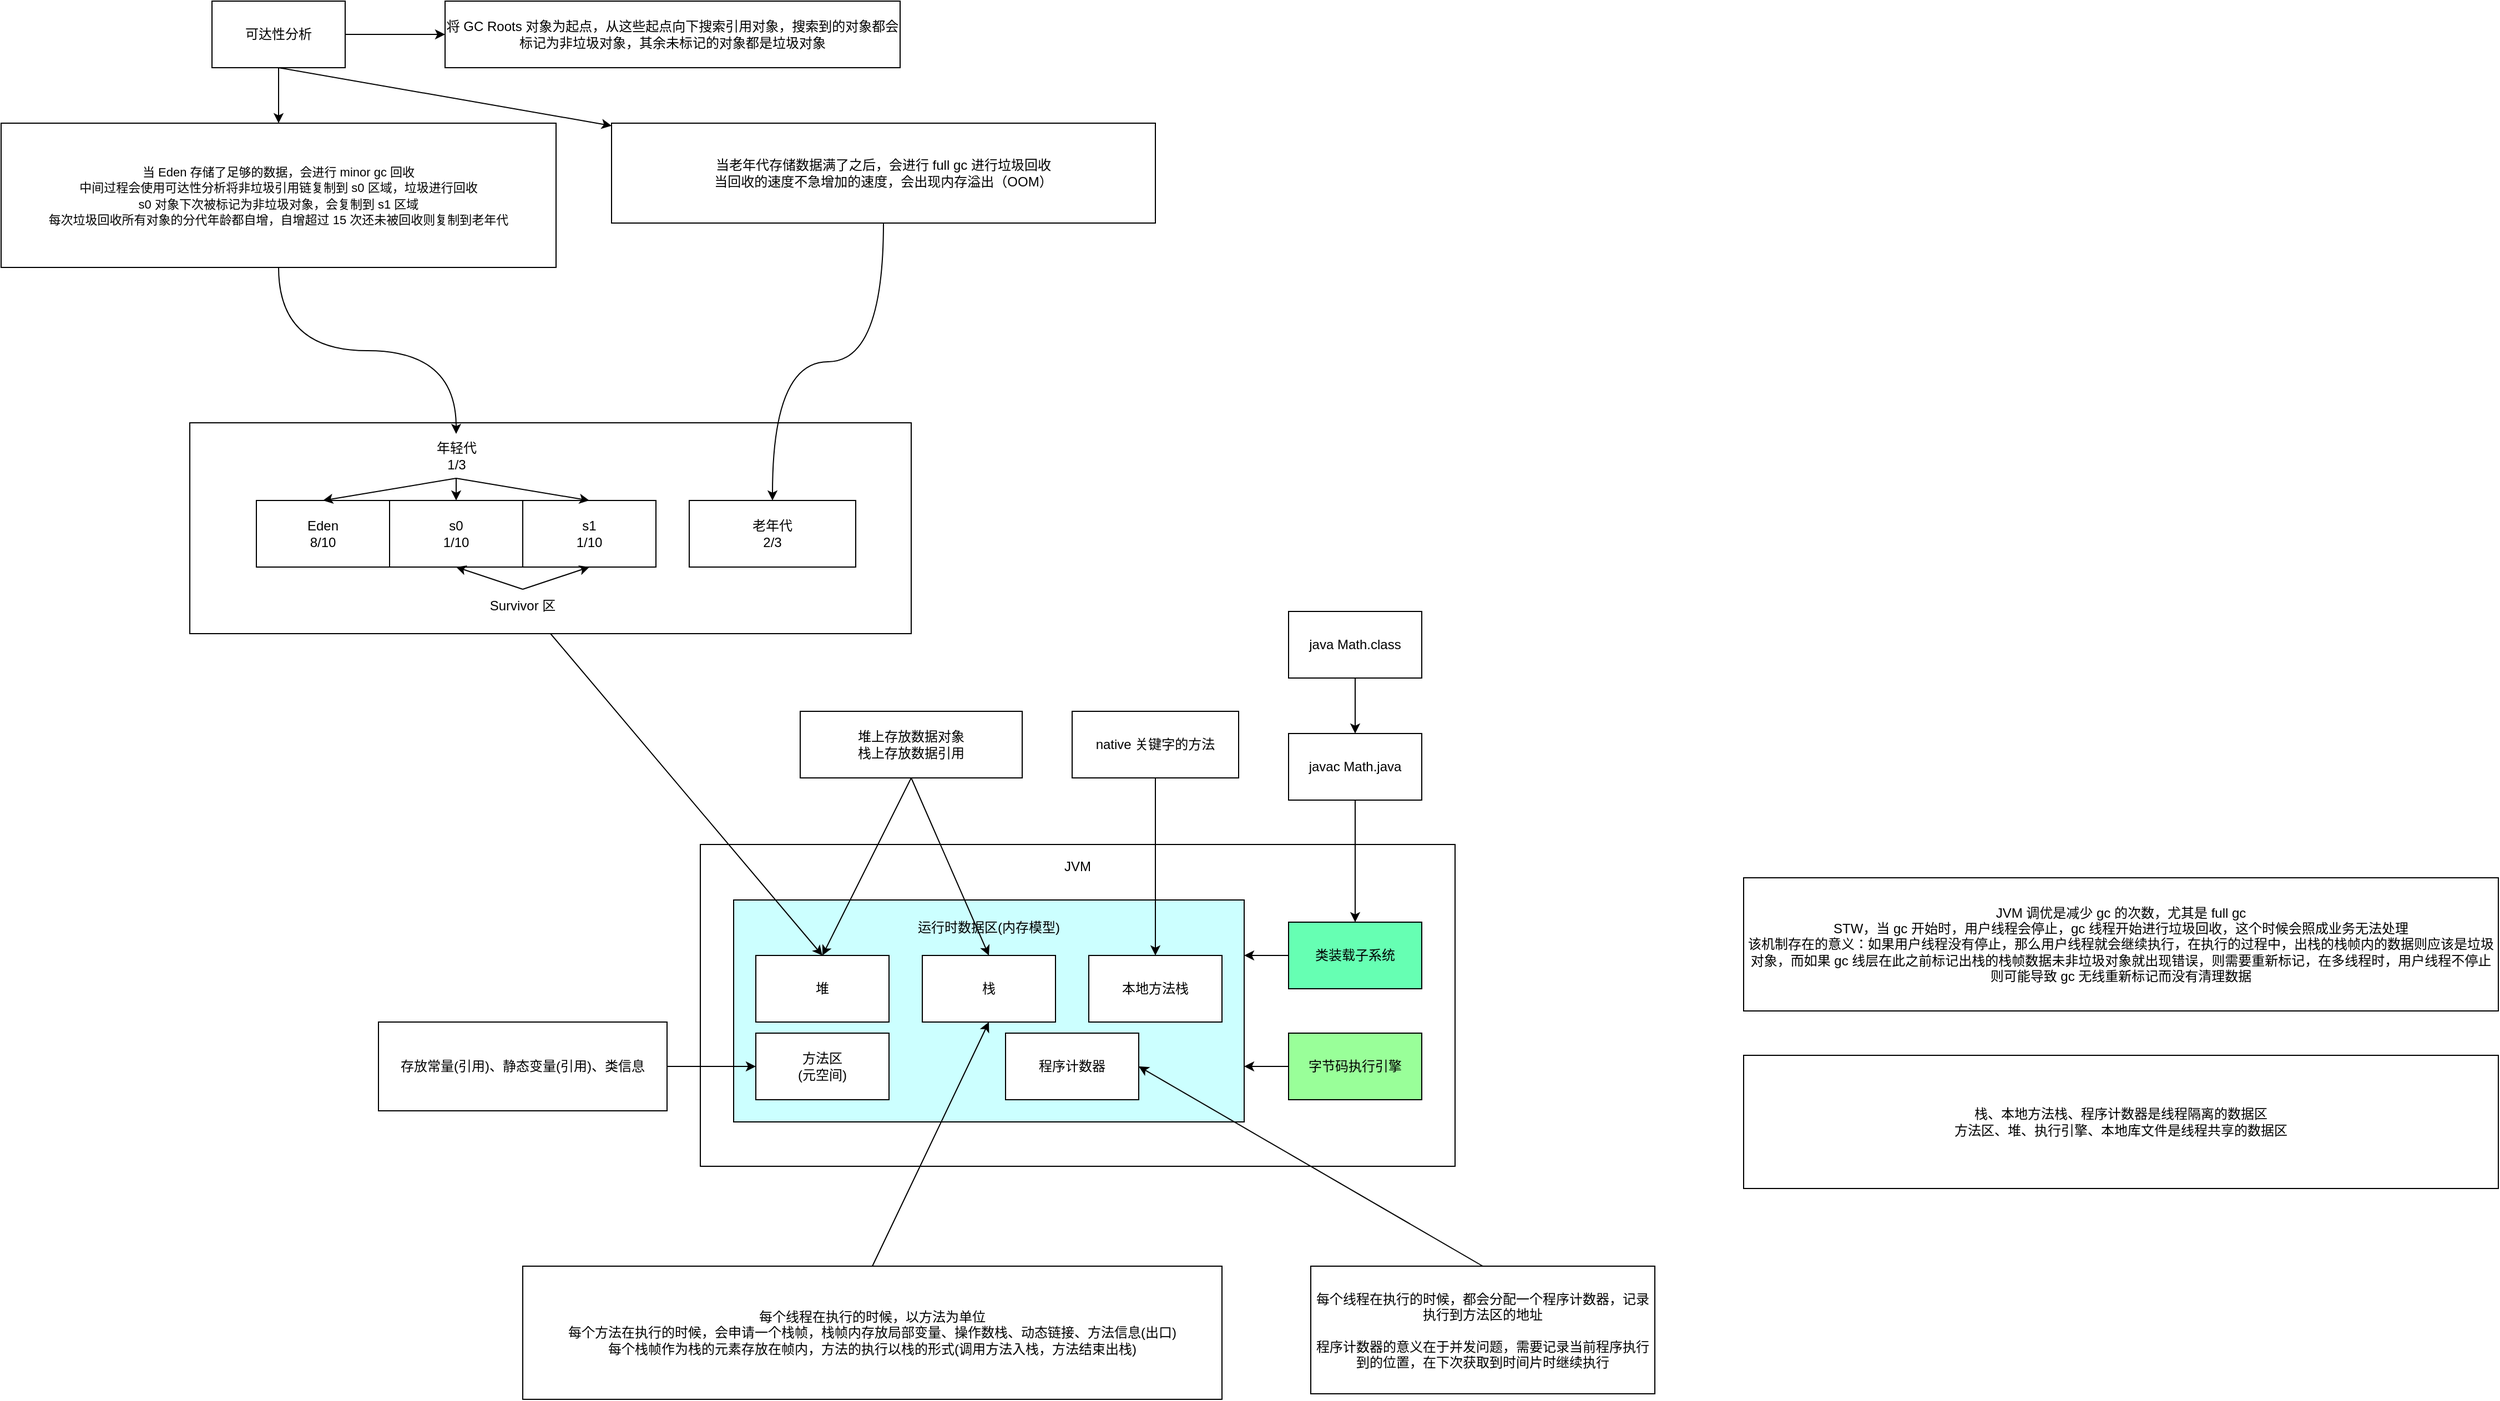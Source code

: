 <mxfile version="14.6.13" type="github" pages="2">
  <diagram id="iXDO6jAIla3Y5226yzrE" name="内存结构">
    <mxGraphModel dx="946" dy="611" grid="1" gridSize="10" guides="1" tooltips="1" connect="1" arrows="1" fold="1" page="1" pageScale="1" pageWidth="3300" pageHeight="4681" math="0" shadow="0">
      <root>
        <mxCell id="0" />
        <mxCell id="1" parent="0" />
        <mxCell id="F1_7sfEC2RjUFfPmMDEk-32" value="" style="rounded=0;whiteSpace=wrap;html=1;fillColor=#FFFFFF;" parent="1" vertex="1">
          <mxGeometry x="800" y="430" width="650" height="190" as="geometry" />
        </mxCell>
        <mxCell id="F1_7sfEC2RjUFfPmMDEk-3" value="" style="rounded=0;whiteSpace=wrap;html=1;" parent="1" vertex="1">
          <mxGeometry x="1260" y="810" width="680" height="290" as="geometry" />
        </mxCell>
        <mxCell id="F1_7sfEC2RjUFfPmMDEk-16" style="edgeStyle=orthogonalEdgeStyle;rounded=0;orthogonalLoop=1;jettySize=auto;html=1;exitX=0.5;exitY=1;exitDx=0;exitDy=0;entryX=0.5;entryY=0;entryDx=0;entryDy=0;" parent="1" source="F1_7sfEC2RjUFfPmMDEk-1" target="F1_7sfEC2RjUFfPmMDEk-13" edge="1">
          <mxGeometry relative="1" as="geometry" />
        </mxCell>
        <mxCell id="F1_7sfEC2RjUFfPmMDEk-1" value="javac Math.java" style="rounded=0;whiteSpace=wrap;html=1;" parent="1" vertex="1">
          <mxGeometry x="1790" y="710" width="120" height="60" as="geometry" />
        </mxCell>
        <mxCell id="F1_7sfEC2RjUFfPmMDEk-26" style="edgeStyle=none;rounded=0;orthogonalLoop=1;jettySize=auto;html=1;exitX=0.5;exitY=1;exitDx=0;exitDy=0;entryX=0.5;entryY=0;entryDx=0;entryDy=0;" parent="1" source="F1_7sfEC2RjUFfPmMDEk-2" target="F1_7sfEC2RjUFfPmMDEk-1" edge="1">
          <mxGeometry relative="1" as="geometry" />
        </mxCell>
        <mxCell id="F1_7sfEC2RjUFfPmMDEk-2" value="java Math.class" style="rounded=0;whiteSpace=wrap;html=1;" parent="1" vertex="1">
          <mxGeometry x="1790" y="600" width="120" height="60" as="geometry" />
        </mxCell>
        <mxCell id="F1_7sfEC2RjUFfPmMDEk-4" value="" style="rounded=0;whiteSpace=wrap;html=1;fillColor=#CCFFFF;" parent="1" vertex="1">
          <mxGeometry x="1290" y="860" width="460" height="200" as="geometry" />
        </mxCell>
        <mxCell id="F1_7sfEC2RjUFfPmMDEk-5" value="运行时数据区(内存模型)" style="text;html=1;strokeColor=none;fillColor=none;align=center;verticalAlign=middle;whiteSpace=wrap;rounded=0;" parent="1" vertex="1">
          <mxGeometry x="1450" y="870" width="140" height="30" as="geometry" />
        </mxCell>
        <mxCell id="F1_7sfEC2RjUFfPmMDEk-6" value="堆" style="rounded=0;whiteSpace=wrap;html=1;" parent="1" vertex="1">
          <mxGeometry x="1310" y="910" width="120" height="60" as="geometry" />
        </mxCell>
        <mxCell id="F1_7sfEC2RjUFfPmMDEk-7" value="方法区&lt;br&gt;(元空间)" style="rounded=0;whiteSpace=wrap;html=1;" parent="1" vertex="1">
          <mxGeometry x="1310" y="980" width="120" height="60" as="geometry" />
        </mxCell>
        <mxCell id="F1_7sfEC2RjUFfPmMDEk-8" value="栈" style="rounded=0;whiteSpace=wrap;html=1;" parent="1" vertex="1">
          <mxGeometry x="1460" y="910" width="120" height="60" as="geometry" />
        </mxCell>
        <mxCell id="F1_7sfEC2RjUFfPmMDEk-9" value="本地方法栈" style="rounded=0;whiteSpace=wrap;html=1;" parent="1" vertex="1">
          <mxGeometry x="1610" y="910" width="120" height="60" as="geometry" />
        </mxCell>
        <mxCell id="F1_7sfEC2RjUFfPmMDEk-10" value="程序计数器" style="rounded=0;whiteSpace=wrap;html=1;" parent="1" vertex="1">
          <mxGeometry x="1535" y="980" width="120" height="60" as="geometry" />
        </mxCell>
        <mxCell id="F1_7sfEC2RjUFfPmMDEk-12" value="JVM" style="text;html=1;strokeColor=none;fillColor=none;align=center;verticalAlign=middle;whiteSpace=wrap;rounded=0;" parent="1" vertex="1">
          <mxGeometry x="1580" y="820" width="40" height="20" as="geometry" />
        </mxCell>
        <mxCell id="F1_7sfEC2RjUFfPmMDEk-17" style="edgeStyle=orthogonalEdgeStyle;rounded=0;orthogonalLoop=1;jettySize=auto;html=1;exitX=0;exitY=0.5;exitDx=0;exitDy=0;entryX=1;entryY=0.25;entryDx=0;entryDy=0;" parent="1" source="F1_7sfEC2RjUFfPmMDEk-13" target="F1_7sfEC2RjUFfPmMDEk-4" edge="1">
          <mxGeometry relative="1" as="geometry" />
        </mxCell>
        <mxCell id="F1_7sfEC2RjUFfPmMDEk-13" value="类装载子系统" style="rounded=0;whiteSpace=wrap;html=1;fillColor=#66FFB3;" parent="1" vertex="1">
          <mxGeometry x="1790" y="880" width="120" height="60" as="geometry" />
        </mxCell>
        <mxCell id="F1_7sfEC2RjUFfPmMDEk-18" style="edgeStyle=orthogonalEdgeStyle;rounded=0;orthogonalLoop=1;jettySize=auto;html=1;exitX=0;exitY=0.5;exitDx=0;exitDy=0;entryX=1;entryY=0.75;entryDx=0;entryDy=0;" parent="1" source="F1_7sfEC2RjUFfPmMDEk-14" target="F1_7sfEC2RjUFfPmMDEk-4" edge="1">
          <mxGeometry relative="1" as="geometry" />
        </mxCell>
        <mxCell id="F1_7sfEC2RjUFfPmMDEk-14" value="字节码执行引擎" style="rounded=0;whiteSpace=wrap;html=1;fillColor=#99FF99;" parent="1" vertex="1">
          <mxGeometry x="1790" y="980" width="120" height="60" as="geometry" />
        </mxCell>
        <mxCell id="F1_7sfEC2RjUFfPmMDEk-20" style="rounded=0;orthogonalLoop=1;jettySize=auto;html=1;exitX=0.5;exitY=0;exitDx=0;exitDy=0;entryX=0.5;entryY=1;entryDx=0;entryDy=0;" parent="1" source="F1_7sfEC2RjUFfPmMDEk-19" target="F1_7sfEC2RjUFfPmMDEk-8" edge="1">
          <mxGeometry relative="1" as="geometry" />
        </mxCell>
        <mxCell id="F1_7sfEC2RjUFfPmMDEk-19" value="每个线程在执行的时候，以方法为单位&lt;br&gt;每个方法在执行的时候，会申请一个栈帧，栈帧内存放局部变量、操作数栈、动态链接、方法信息(出口)&lt;br&gt;每个栈帧作为栈的元素存放在帧内，方法的执行以栈的形式(调用方法入栈，方法结束出栈)" style="rounded=0;whiteSpace=wrap;html=1;fillColor=#FFFFFF;" parent="1" vertex="1">
          <mxGeometry x="1100" y="1190" width="630" height="120" as="geometry" />
        </mxCell>
        <mxCell id="F1_7sfEC2RjUFfPmMDEk-22" style="edgeStyle=none;rounded=0;orthogonalLoop=1;jettySize=auto;html=1;exitX=0.5;exitY=1;exitDx=0;exitDy=0;entryX=0.5;entryY=0;entryDx=0;entryDy=0;" parent="1" source="F1_7sfEC2RjUFfPmMDEk-21" target="F1_7sfEC2RjUFfPmMDEk-6" edge="1">
          <mxGeometry relative="1" as="geometry" />
        </mxCell>
        <mxCell id="F1_7sfEC2RjUFfPmMDEk-23" style="edgeStyle=none;rounded=0;orthogonalLoop=1;jettySize=auto;html=1;exitX=0.5;exitY=1;exitDx=0;exitDy=0;entryX=0.5;entryY=0;entryDx=0;entryDy=0;" parent="1" source="F1_7sfEC2RjUFfPmMDEk-21" target="F1_7sfEC2RjUFfPmMDEk-8" edge="1">
          <mxGeometry relative="1" as="geometry" />
        </mxCell>
        <mxCell id="F1_7sfEC2RjUFfPmMDEk-21" value="堆上存放数据对象&lt;br&gt;栈上存放数据引用" style="rounded=0;whiteSpace=wrap;html=1;fillColor=#FFFFFF;" parent="1" vertex="1">
          <mxGeometry x="1350" y="690" width="200" height="60" as="geometry" />
        </mxCell>
        <mxCell id="F1_7sfEC2RjUFfPmMDEk-27" style="edgeStyle=none;rounded=0;orthogonalLoop=1;jettySize=auto;html=1;exitX=0.5;exitY=0;exitDx=0;exitDy=0;entryX=1;entryY=0.5;entryDx=0;entryDy=0;" parent="1" source="F1_7sfEC2RjUFfPmMDEk-24" target="F1_7sfEC2RjUFfPmMDEk-10" edge="1">
          <mxGeometry relative="1" as="geometry" />
        </mxCell>
        <mxCell id="F1_7sfEC2RjUFfPmMDEk-24" value="每个线程在执行的时候，都会分配一个程序计数器，记录执行到方法区的地址&lt;br&gt;&lt;br&gt;程序计数器的意义在于并发问题，需要记录当前程序执行到的位置，在下次获取到时间片时继续执行" style="rounded=0;whiteSpace=wrap;html=1;fillColor=#FFFFFF;" parent="1" vertex="1">
          <mxGeometry x="1810" y="1190" width="310" height="115" as="geometry" />
        </mxCell>
        <mxCell id="F1_7sfEC2RjUFfPmMDEk-29" style="edgeStyle=none;rounded=0;orthogonalLoop=1;jettySize=auto;html=1;exitX=1;exitY=0.5;exitDx=0;exitDy=0;entryX=0;entryY=0.5;entryDx=0;entryDy=0;" parent="1" source="F1_7sfEC2RjUFfPmMDEk-28" target="F1_7sfEC2RjUFfPmMDEk-7" edge="1">
          <mxGeometry relative="1" as="geometry" />
        </mxCell>
        <mxCell id="F1_7sfEC2RjUFfPmMDEk-28" value="存放常量(引用)、静态变量(引用)、类信息" style="rounded=0;whiteSpace=wrap;html=1;fillColor=#FFFFFF;" parent="1" vertex="1">
          <mxGeometry x="970" y="970" width="260" height="80" as="geometry" />
        </mxCell>
        <mxCell id="F1_7sfEC2RjUFfPmMDEk-31" style="edgeStyle=none;rounded=0;orthogonalLoop=1;jettySize=auto;html=1;exitX=0.5;exitY=1;exitDx=0;exitDy=0;" parent="1" source="F1_7sfEC2RjUFfPmMDEk-30" target="F1_7sfEC2RjUFfPmMDEk-9" edge="1">
          <mxGeometry relative="1" as="geometry" />
        </mxCell>
        <mxCell id="F1_7sfEC2RjUFfPmMDEk-30" value="native 关键字的方法" style="rounded=0;whiteSpace=wrap;html=1;fillColor=#FFFFFF;" parent="1" vertex="1">
          <mxGeometry x="1595" y="690" width="150" height="60" as="geometry" />
        </mxCell>
        <mxCell id="F1_7sfEC2RjUFfPmMDEk-46" style="edgeStyle=none;rounded=0;orthogonalLoop=1;jettySize=auto;html=1;exitX=0.5;exitY=1;exitDx=0;exitDy=0;entryX=0.5;entryY=0;entryDx=0;entryDy=0;" parent="1" source="F1_7sfEC2RjUFfPmMDEk-32" target="F1_7sfEC2RjUFfPmMDEk-6" edge="1">
          <mxGeometry relative="1" as="geometry" />
        </mxCell>
        <mxCell id="F1_7sfEC2RjUFfPmMDEk-33" value="Eden&lt;br&gt;8/10" style="rounded=0;whiteSpace=wrap;html=1;fillColor=#FFFFFF;" parent="1" vertex="1">
          <mxGeometry x="860" y="500" width="120" height="60" as="geometry" />
        </mxCell>
        <mxCell id="F1_7sfEC2RjUFfPmMDEk-34" value="s0&lt;br&gt;1/10" style="rounded=0;whiteSpace=wrap;html=1;fillColor=#FFFFFF;" parent="1" vertex="1">
          <mxGeometry x="980" y="500" width="120" height="60" as="geometry" />
        </mxCell>
        <mxCell id="F1_7sfEC2RjUFfPmMDEk-35" value="s1&lt;br&gt;1/10" style="rounded=0;whiteSpace=wrap;html=1;fillColor=#FFFFFF;" parent="1" vertex="1">
          <mxGeometry x="1100" y="500" width="120" height="60" as="geometry" />
        </mxCell>
        <mxCell id="F1_7sfEC2RjUFfPmMDEk-36" value="老年代&lt;br&gt;2/3" style="rounded=0;whiteSpace=wrap;html=1;fillColor=#FFFFFF;" parent="1" vertex="1">
          <mxGeometry x="1250" y="500" width="150" height="60" as="geometry" />
        </mxCell>
        <mxCell id="F1_7sfEC2RjUFfPmMDEk-39" style="edgeStyle=none;rounded=0;orthogonalLoop=1;jettySize=auto;html=1;exitX=0.5;exitY=1;exitDx=0;exitDy=0;entryX=0.5;entryY=0;entryDx=0;entryDy=0;" parent="1" source="F1_7sfEC2RjUFfPmMDEk-37" target="F1_7sfEC2RjUFfPmMDEk-33" edge="1">
          <mxGeometry relative="1" as="geometry" />
        </mxCell>
        <mxCell id="F1_7sfEC2RjUFfPmMDEk-40" style="edgeStyle=none;rounded=0;orthogonalLoop=1;jettySize=auto;html=1;exitX=0.5;exitY=1;exitDx=0;exitDy=0;entryX=0.5;entryY=0;entryDx=0;entryDy=0;" parent="1" source="F1_7sfEC2RjUFfPmMDEk-37" target="F1_7sfEC2RjUFfPmMDEk-34" edge="1">
          <mxGeometry relative="1" as="geometry" />
        </mxCell>
        <mxCell id="F1_7sfEC2RjUFfPmMDEk-41" style="edgeStyle=none;rounded=0;orthogonalLoop=1;jettySize=auto;html=1;exitX=0.5;exitY=1;exitDx=0;exitDy=0;entryX=0.5;entryY=0;entryDx=0;entryDy=0;" parent="1" source="F1_7sfEC2RjUFfPmMDEk-37" target="F1_7sfEC2RjUFfPmMDEk-35" edge="1">
          <mxGeometry relative="1" as="geometry" />
        </mxCell>
        <mxCell id="F1_7sfEC2RjUFfPmMDEk-37" value="年轻代&lt;br&gt;1/3" style="text;html=1;strokeColor=none;fillColor=none;align=center;verticalAlign=middle;whiteSpace=wrap;rounded=0;" parent="1" vertex="1">
          <mxGeometry x="1012.5" y="440" width="55" height="40" as="geometry" />
        </mxCell>
        <mxCell id="F1_7sfEC2RjUFfPmMDEk-44" style="edgeStyle=none;rounded=0;orthogonalLoop=1;jettySize=auto;html=1;exitX=0.5;exitY=0;exitDx=0;exitDy=0;entryX=0.5;entryY=1;entryDx=0;entryDy=0;" parent="1" source="F1_7sfEC2RjUFfPmMDEk-42" target="F1_7sfEC2RjUFfPmMDEk-35" edge="1">
          <mxGeometry relative="1" as="geometry" />
        </mxCell>
        <mxCell id="F1_7sfEC2RjUFfPmMDEk-45" style="edgeStyle=none;rounded=0;orthogonalLoop=1;jettySize=auto;html=1;exitX=0.5;exitY=0;exitDx=0;exitDy=0;entryX=0.5;entryY=1;entryDx=0;entryDy=0;" parent="1" source="F1_7sfEC2RjUFfPmMDEk-42" target="F1_7sfEC2RjUFfPmMDEk-34" edge="1">
          <mxGeometry relative="1" as="geometry" />
        </mxCell>
        <mxCell id="F1_7sfEC2RjUFfPmMDEk-42" value="Survivor 区" style="text;html=1;strokeColor=none;fillColor=none;align=center;verticalAlign=middle;whiteSpace=wrap;rounded=0;" parent="1" vertex="1">
          <mxGeometry x="1065" y="580" width="70" height="30" as="geometry" />
        </mxCell>
        <mxCell id="6eLPjGBDULsrqhj8GLS7-3" style="edgeStyle=orthogonalEdgeStyle;curved=1;rounded=0;orthogonalLoop=1;jettySize=auto;html=1;exitX=0.5;exitY=1;exitDx=0;exitDy=0;" parent="1" source="6eLPjGBDULsrqhj8GLS7-2" target="F1_7sfEC2RjUFfPmMDEk-37" edge="1">
          <mxGeometry relative="1" as="geometry" />
        </mxCell>
        <mxCell id="6eLPjGBDULsrqhj8GLS7-2" value="&lt;span style=&quot;font-size: 11px ; background-color: rgb(255 , 255 , 255)&quot;&gt;当 Eden 存储了足够的数据，会进行 minor gc 回收&lt;/span&gt;&lt;br style=&quot;font-size: 11px&quot;&gt;&lt;span style=&quot;font-size: 11px ; background-color: rgb(255 , 255 , 255)&quot;&gt;中间过程会使用可达性分析将非垃圾引用链复制到 s0 区域，垃圾进行回收&lt;/span&gt;&lt;br style=&quot;font-size: 11px&quot;&gt;&lt;span style=&quot;font-size: 11px ; background-color: rgb(255 , 255 , 255)&quot;&gt;s0 对象下次被标记为非垃圾对象，会复制到 s1 区域&lt;/span&gt;&lt;br style=&quot;font-size: 11px&quot;&gt;&lt;span style=&quot;font-size: 11px ; background-color: rgb(255 , 255 , 255)&quot;&gt;每次垃圾回收所有对象的分代年龄都自增，自增超过 15 次还未被回收则复制到老年代&lt;/span&gt;" style="rounded=0;whiteSpace=wrap;html=1;" parent="1" vertex="1">
          <mxGeometry x="630" y="160" width="500" height="130" as="geometry" />
        </mxCell>
        <mxCell id="6eLPjGBDULsrqhj8GLS7-5" style="edgeStyle=orthogonalEdgeStyle;curved=1;rounded=0;orthogonalLoop=1;jettySize=auto;html=1;exitX=0.5;exitY=1;exitDx=0;exitDy=0;" parent="1" source="6eLPjGBDULsrqhj8GLS7-4" target="F1_7sfEC2RjUFfPmMDEk-36" edge="1">
          <mxGeometry relative="1" as="geometry" />
        </mxCell>
        <mxCell id="6eLPjGBDULsrqhj8GLS7-4" value="当老年代存储数据满了之后，会进行 full gc 进行垃圾回收&lt;br&gt;当回收的速度不急增加的速度，会出现内存溢出（OOM）" style="rounded=0;whiteSpace=wrap;html=1;" parent="1" vertex="1">
          <mxGeometry x="1180" y="160" width="490" height="90" as="geometry" />
        </mxCell>
        <mxCell id="6eLPjGBDULsrqhj8GLS7-6" style="rounded=0;orthogonalLoop=1;jettySize=auto;html=1;exitX=1;exitY=0.5;exitDx=0;exitDy=0;entryX=0;entryY=0.5;entryDx=0;entryDy=0;" parent="1" source="6eLPjGBDULsrqhj8GLS7-7" target="6eLPjGBDULsrqhj8GLS7-8" edge="1">
          <mxGeometry relative="1" as="geometry" />
        </mxCell>
        <mxCell id="6eLPjGBDULsrqhj8GLS7-9" style="edgeStyle=orthogonalEdgeStyle;curved=1;rounded=0;orthogonalLoop=1;jettySize=auto;html=1;exitX=0.5;exitY=1;exitDx=0;exitDy=0;entryX=0.5;entryY=0;entryDx=0;entryDy=0;" parent="1" source="6eLPjGBDULsrqhj8GLS7-7" target="6eLPjGBDULsrqhj8GLS7-2" edge="1">
          <mxGeometry relative="1" as="geometry" />
        </mxCell>
        <mxCell id="6eLPjGBDULsrqhj8GLS7-10" style="rounded=0;orthogonalLoop=1;jettySize=auto;html=1;exitX=0.5;exitY=1;exitDx=0;exitDy=0;" parent="1" source="6eLPjGBDULsrqhj8GLS7-7" target="6eLPjGBDULsrqhj8GLS7-4" edge="1">
          <mxGeometry relative="1" as="geometry" />
        </mxCell>
        <mxCell id="6eLPjGBDULsrqhj8GLS7-7" value="可达性分析" style="rounded=0;whiteSpace=wrap;html=1;fillColor=#FFFFFF;" parent="1" vertex="1">
          <mxGeometry x="820" y="50" width="120" height="60" as="geometry" />
        </mxCell>
        <mxCell id="6eLPjGBDULsrqhj8GLS7-8" value="将 GC Roots 对象为起点，从这些起点向下搜索引用对象，搜索到的对象都会标记为非垃圾对象，其余未标记的对象都是垃圾对象" style="rounded=0;whiteSpace=wrap;html=1;fillColor=#FFFFFF;" parent="1" vertex="1">
          <mxGeometry x="1030" y="50" width="410" height="60" as="geometry" />
        </mxCell>
        <mxCell id="6eLPjGBDULsrqhj8GLS7-11" value="JVM 调优是减少 gc 的次数，尤其是 full gc&lt;br&gt;STW，当 gc 开始时，用户线程会停止，gc 线程开始进行垃圾回收，这个时候会照成业务无法处理&lt;br&gt;该机制存在的意义：如果用户线程没有停止，那么用户线程就会继续执行，在执行的过程中，出栈的栈帧内的数据则应该是垃圾对象，而如果 gc 线层在此之前标记出栈的栈帧数据未非垃圾对象就出现错误，则需要重新标记，在多线程时，用户线程不停止则可能导致 gc 无线重新标记而没有清理数据" style="rounded=0;whiteSpace=wrap;html=1;" parent="1" vertex="1">
          <mxGeometry x="2200" y="840" width="680" height="120" as="geometry" />
        </mxCell>
        <mxCell id="tgfB3nN2-oGck-NGAVLJ-1" value="栈、本地方法栈、程序计数器是线程隔离的数据区&lt;br&gt;方法区、堆、执行引擎、本地库文件是线程共享的数据区" style="rounded=0;whiteSpace=wrap;html=1;" vertex="1" parent="1">
          <mxGeometry x="2200" y="1000" width="680" height="120" as="geometry" />
        </mxCell>
      </root>
    </mxGraphModel>
  </diagram>
  <diagram id="SYfllcO2OVrVdVDJzz3P" name="垃圾收集器">
    <mxGraphModel dx="907" dy="1152" grid="1" gridSize="10" guides="1" tooltips="1" connect="1" arrows="1" fold="1" page="1" pageScale="1" pageWidth="3300" pageHeight="4681" math="0" shadow="0">
      <root>
        <mxCell id="3DsW1-FtTBoWucF77_-t-0" />
        <mxCell id="3DsW1-FtTBoWucF77_-t-1" parent="3DsW1-FtTBoWucF77_-t-0" />
        <mxCell id="4ajyqlWD8BumoEpYcGuu-10" value="" style="endArrow=classic;html=1;" edge="1" parent="3DsW1-FtTBoWucF77_-t-1">
          <mxGeometry width="50" height="50" relative="1" as="geometry">
            <mxPoint x="360" y="420" as="sourcePoint" />
            <mxPoint x="1403" y="420" as="targetPoint" />
          </mxGeometry>
        </mxCell>
        <mxCell id="4ajyqlWD8BumoEpYcGuu-14" style="edgeStyle=none;rounded=0;orthogonalLoop=1;jettySize=auto;html=1;exitX=0.5;exitY=1;exitDx=0;exitDy=0;entryX=0.5;entryY=0;entryDx=0;entryDy=0;endArrow=none;endFill=0;" edge="1" parent="3DsW1-FtTBoWucF77_-t-1" source="4ajyqlWD8BumoEpYcGuu-0" target="4ajyqlWD8BumoEpYcGuu-3">
          <mxGeometry relative="1" as="geometry" />
        </mxCell>
        <mxCell id="4ajyqlWD8BumoEpYcGuu-16" style="edgeStyle=none;rounded=0;orthogonalLoop=1;jettySize=auto;html=1;exitX=0.5;exitY=1;exitDx=0;exitDy=0;entryX=0.5;entryY=0;entryDx=0;entryDy=0;endArrow=none;endFill=0;" edge="1" parent="3DsW1-FtTBoWucF77_-t-1" source="4ajyqlWD8BumoEpYcGuu-0" target="4ajyqlWD8BumoEpYcGuu-2">
          <mxGeometry relative="1" as="geometry" />
        </mxCell>
        <mxCell id="4ajyqlWD8BumoEpYcGuu-0" value="ParNew" style="rounded=0;whiteSpace=wrap;html=1;fillColor=#d5e8d4;strokeColor=#82b366;" vertex="1" parent="3DsW1-FtTBoWucF77_-t-1">
          <mxGeometry x="400" y="360" width="120" height="40" as="geometry" />
        </mxCell>
        <mxCell id="4ajyqlWD8BumoEpYcGuu-15" style="edgeStyle=none;rounded=0;orthogonalLoop=1;jettySize=auto;html=1;exitX=0.5;exitY=1;exitDx=0;exitDy=0;entryX=0.5;entryY=0;entryDx=0;entryDy=0;endArrow=none;endFill=0;" edge="1" parent="3DsW1-FtTBoWucF77_-t-1" source="4ajyqlWD8BumoEpYcGuu-1" target="4ajyqlWD8BumoEpYcGuu-2">
          <mxGeometry relative="1" as="geometry" />
        </mxCell>
        <mxCell id="4ajyqlWD8BumoEpYcGuu-17" style="edgeStyle=none;rounded=0;orthogonalLoop=1;jettySize=auto;html=1;exitX=0.5;exitY=1;exitDx=0;exitDy=0;endArrow=none;endFill=0;" edge="1" parent="3DsW1-FtTBoWucF77_-t-1" source="4ajyqlWD8BumoEpYcGuu-1">
          <mxGeometry relative="1" as="geometry">
            <mxPoint x="620" y="440" as="targetPoint" />
          </mxGeometry>
        </mxCell>
        <mxCell id="4ajyqlWD8BumoEpYcGuu-1" value="Serial" style="rounded=0;whiteSpace=wrap;html=1;fillColor=#dae8fc;strokeColor=#6c8ebf;" vertex="1" parent="3DsW1-FtTBoWucF77_-t-1">
          <mxGeometry x="560" y="360" width="120" height="40" as="geometry" />
        </mxCell>
        <mxCell id="4ajyqlWD8BumoEpYcGuu-2" value="CMS" style="rounded=0;whiteSpace=wrap;html=1;fillColor=#d5e8d4;strokeColor=#82b366;" vertex="1" parent="3DsW1-FtTBoWucF77_-t-1">
          <mxGeometry x="400" y="440" width="120" height="40" as="geometry" />
        </mxCell>
        <mxCell id="4ajyqlWD8BumoEpYcGuu-18" style="edgeStyle=none;rounded=0;orthogonalLoop=1;jettySize=auto;html=1;exitX=0.5;exitY=0;exitDx=0;exitDy=0;entryX=0.5;entryY=1;entryDx=0;entryDy=0;endArrow=none;endFill=0;" edge="1" parent="3DsW1-FtTBoWucF77_-t-1" source="4ajyqlWD8BumoEpYcGuu-3" target="4ajyqlWD8BumoEpYcGuu-4">
          <mxGeometry relative="1" as="geometry" />
        </mxCell>
        <mxCell id="4ajyqlWD8BumoEpYcGuu-3" value="Serial Old" style="rounded=0;whiteSpace=wrap;html=1;fillColor=#dae8fc;strokeColor=#6c8ebf;" vertex="1" parent="3DsW1-FtTBoWucF77_-t-1">
          <mxGeometry x="560" y="440" width="120" height="40" as="geometry" />
        </mxCell>
        <mxCell id="4ajyqlWD8BumoEpYcGuu-19" style="edgeStyle=none;rounded=0;orthogonalLoop=1;jettySize=auto;html=1;exitX=0.5;exitY=1;exitDx=0;exitDy=0;entryX=0.5;entryY=0;entryDx=0;entryDy=0;endArrow=none;endFill=0;" edge="1" parent="3DsW1-FtTBoWucF77_-t-1" source="4ajyqlWD8BumoEpYcGuu-4" target="4ajyqlWD8BumoEpYcGuu-5">
          <mxGeometry relative="1" as="geometry" />
        </mxCell>
        <mxCell id="4ajyqlWD8BumoEpYcGuu-4" value="Parallel" style="rounded=0;whiteSpace=wrap;html=1;fillColor=#f8cecc;strokeColor=#b85450;" vertex="1" parent="3DsW1-FtTBoWucF77_-t-1">
          <mxGeometry x="720" y="360" width="120" height="40" as="geometry" />
        </mxCell>
        <mxCell id="4ajyqlWD8BumoEpYcGuu-5" value="Parallel Old" style="rounded=0;whiteSpace=wrap;html=1;fillColor=#f8cecc;strokeColor=#b85450;" vertex="1" parent="3DsW1-FtTBoWucF77_-t-1">
          <mxGeometry x="720" y="440" width="120" height="40" as="geometry" />
        </mxCell>
        <mxCell id="4ajyqlWD8BumoEpYcGuu-6" value="G1" style="rounded=0;whiteSpace=wrap;html=1;fillColor=#fff2cc;strokeColor=#d6b656;" vertex="1" parent="3DsW1-FtTBoWucF77_-t-1">
          <mxGeometry x="880" y="400" width="120" height="40" as="geometry" />
        </mxCell>
        <mxCell id="4ajyqlWD8BumoEpYcGuu-7" value="ZGC" style="rounded=0;whiteSpace=wrap;html=1;fillColor=#ffe6cc;strokeColor=#d79b00;" vertex="1" parent="3DsW1-FtTBoWucF77_-t-1">
          <mxGeometry x="1040" y="400" width="120" height="40" as="geometry" />
        </mxCell>
        <mxCell id="4ajyqlWD8BumoEpYcGuu-8" value="Shenandoah&lt;br&gt;G1 的增强版 redhat 开发" style="rounded=0;whiteSpace=wrap;html=1;fillColor=#f5f5f5;strokeColor=#666666;fontColor=#333333;" vertex="1" parent="3DsW1-FtTBoWucF77_-t-1">
          <mxGeometry x="1200" y="400" width="160" height="40" as="geometry" />
        </mxCell>
        <mxCell id="4ajyqlWD8BumoEpYcGuu-9" value="Epsilon" style="rounded=0;whiteSpace=wrap;html=1;fillColor=#f5f5f5;strokeColor=#666666;fontColor=#333333;" vertex="1" parent="3DsW1-FtTBoWucF77_-t-1">
          <mxGeometry x="1040" y="320" width="120" height="40" as="geometry" />
        </mxCell>
        <mxCell id="4ajyqlWD8BumoEpYcGuu-11" value="年轻代" style="text;html=1;strokeColor=none;fillColor=none;align=center;verticalAlign=middle;whiteSpace=wrap;rounded=0;" vertex="1" parent="3DsW1-FtTBoWucF77_-t-1">
          <mxGeometry x="580" y="320" width="40" height="20" as="geometry" />
        </mxCell>
        <mxCell id="4ajyqlWD8BumoEpYcGuu-12" value="老年代" style="text;html=1;strokeColor=none;fillColor=none;align=center;verticalAlign=middle;whiteSpace=wrap;rounded=0;" vertex="1" parent="3DsW1-FtTBoWucF77_-t-1">
          <mxGeometry x="580" y="500" width="40" height="20" as="geometry" />
        </mxCell>
      </root>
    </mxGraphModel>
  </diagram>
</mxfile>

